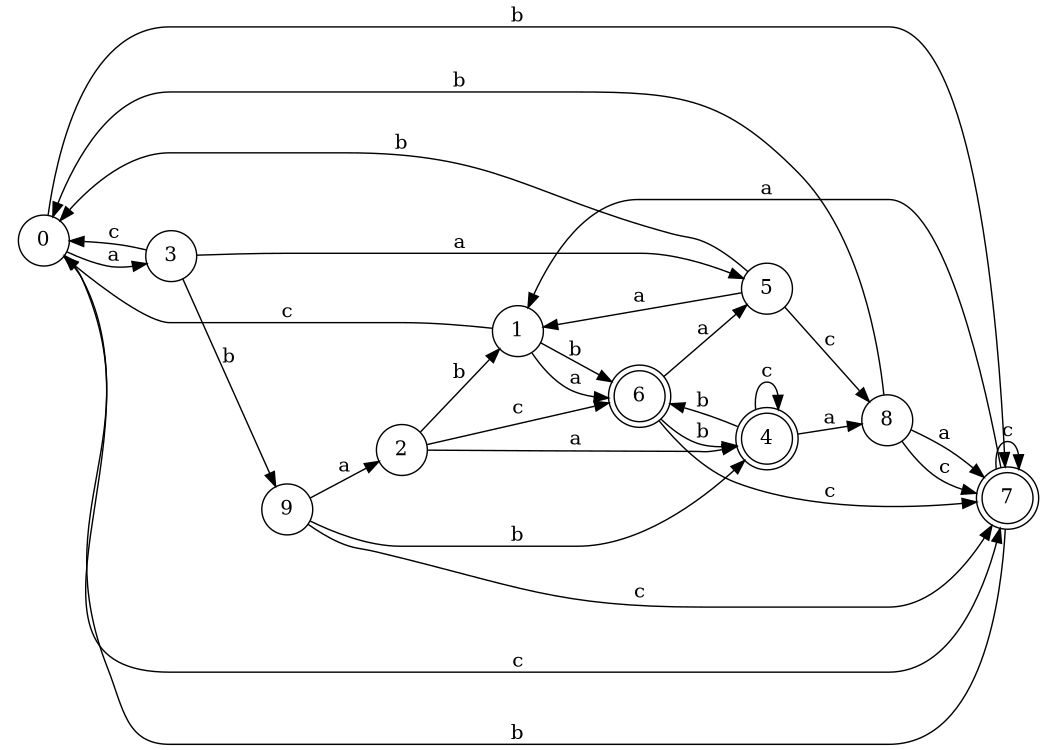 digraph n8_3 {
__start0 [label="" shape="none"];

rankdir=LR;
size="8,5";

s0 [style="filled", color="black", fillcolor="white" shape="circle", label="0"];
s1 [style="filled", color="black", fillcolor="white" shape="circle", label="1"];
s2 [style="filled", color="black", fillcolor="white" shape="circle", label="2"];
s3 [style="filled", color="black", fillcolor="white" shape="circle", label="3"];
s4 [style="rounded,filled", color="black", fillcolor="white" shape="doublecircle", label="4"];
s5 [style="filled", color="black", fillcolor="white" shape="circle", label="5"];
s6 [style="rounded,filled", color="black", fillcolor="white" shape="doublecircle", label="6"];
s7 [style="rounded,filled", color="black", fillcolor="white" shape="doublecircle", label="7"];
s8 [style="filled", color="black", fillcolor="white" shape="circle", label="8"];
s9 [style="filled", color="black", fillcolor="white" shape="circle", label="9"];
s0 -> s3 [label="a"];
s0 -> s7 [label="b"];
s0 -> s7 [label="c"];
s1 -> s6 [label="a"];
s1 -> s6 [label="b"];
s1 -> s0 [label="c"];
s2 -> s4 [label="a"];
s2 -> s1 [label="b"];
s2 -> s6 [label="c"];
s3 -> s5 [label="a"];
s3 -> s9 [label="b"];
s3 -> s0 [label="c"];
s4 -> s8 [label="a"];
s4 -> s6 [label="b"];
s4 -> s4 [label="c"];
s5 -> s1 [label="a"];
s5 -> s0 [label="b"];
s5 -> s8 [label="c"];
s6 -> s5 [label="a"];
s6 -> s4 [label="b"];
s6 -> s7 [label="c"];
s7 -> s1 [label="a"];
s7 -> s0 [label="b"];
s7 -> s7 [label="c"];
s8 -> s7 [label="a"];
s8 -> s0 [label="b"];
s8 -> s7 [label="c"];
s9 -> s2 [label="a"];
s9 -> s4 [label="b"];
s9 -> s7 [label="c"];

}